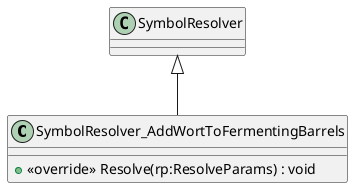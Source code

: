 @startuml
class SymbolResolver_AddWortToFermentingBarrels {
    + <<override>> Resolve(rp:ResolveParams) : void
}
SymbolResolver <|-- SymbolResolver_AddWortToFermentingBarrels
@enduml
